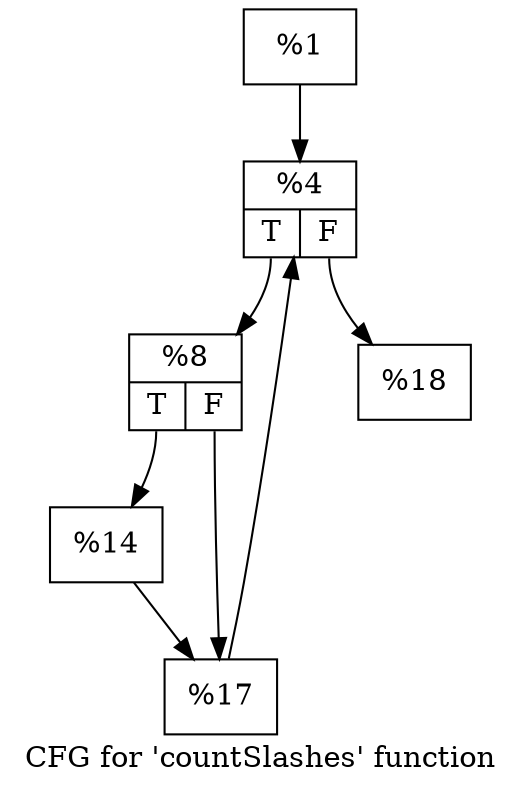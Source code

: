 digraph "CFG for 'countSlashes' function" {
	label="CFG for 'countSlashes' function";

	Node0x1087970 [shape=record,label="{%1}"];
	Node0x1087970 -> Node0x1087b20;
	Node0x1087b20 [shape=record,label="{%4|{<s0>T|<s1>F}}"];
	Node0x1087b20:s0 -> Node0x1087d50;
	Node0x1087b20:s1 -> Node0x1087da0;
	Node0x1087d50 [shape=record,label="{%8|{<s0>T|<s1>F}}"];
	Node0x1087d50:s0 -> Node0x1087bd0;
	Node0x1087d50:s1 -> Node0x10881a0;
	Node0x1087bd0 [shape=record,label="{%14}"];
	Node0x1087bd0 -> Node0x10881a0;
	Node0x10881a0 [shape=record,label="{%17}"];
	Node0x10881a0 -> Node0x1087b20;
	Node0x1087da0 [shape=record,label="{%18}"];
}
